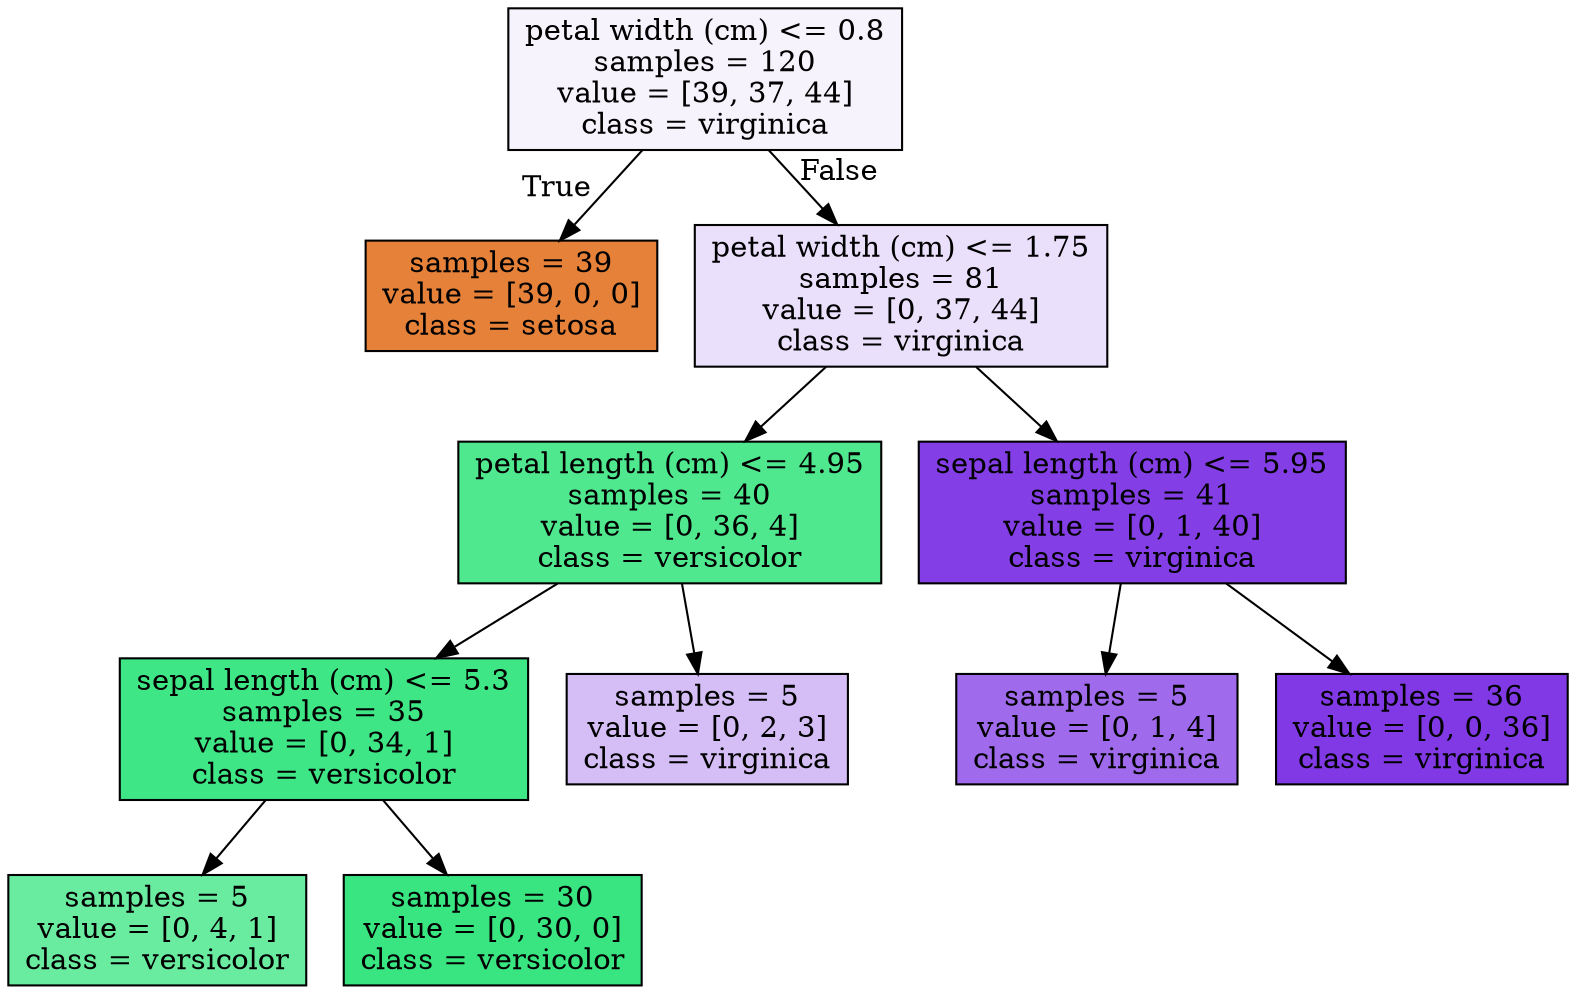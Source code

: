 digraph Tree {
node [shape=box, style="filled", color="black"] ;
0 [label="petal width (cm) <= 0.8\nsamples = 120\nvalue = [39, 37, 44]\nclass = virginica", fillcolor="#f7f3fd"] ;
1 [label="samples = 39\nvalue = [39, 0, 0]\nclass = setosa", fillcolor="#e58139"] ;
0 -> 1 [labeldistance=2.5, labelangle=45, headlabel="True"] ;
2 [label="petal width (cm) <= 1.75\nsamples = 81\nvalue = [0, 37, 44]\nclass = virginica", fillcolor="#ebe0fb"] ;
0 -> 2 [labeldistance=2.5, labelangle=-45, headlabel="False"] ;
3 [label="petal length (cm) <= 4.95\nsamples = 40\nvalue = [0, 36, 4]\nclass = versicolor", fillcolor="#4fe88f"] ;
2 -> 3 ;
4 [label="sepal length (cm) <= 5.3\nsamples = 35\nvalue = [0, 34, 1]\nclass = versicolor", fillcolor="#3fe685"] ;
3 -> 4 ;
5 [label="samples = 5\nvalue = [0, 4, 1]\nclass = versicolor", fillcolor="#6aeca0"] ;
4 -> 5 ;
6 [label="samples = 30\nvalue = [0, 30, 0]\nclass = versicolor", fillcolor="#39e581"] ;
4 -> 6 ;
7 [label="samples = 5\nvalue = [0, 2, 3]\nclass = virginica", fillcolor="#d5bdf6"] ;
3 -> 7 ;
8 [label="sepal length (cm) <= 5.95\nsamples = 41\nvalue = [0, 1, 40]\nclass = virginica", fillcolor="#843ee6"] ;
2 -> 8 ;
9 [label="samples = 5\nvalue = [0, 1, 4]\nclass = virginica", fillcolor="#a06aec"] ;
8 -> 9 ;
10 [label="samples = 36\nvalue = [0, 0, 36]\nclass = virginica", fillcolor="#8139e5"] ;
8 -> 10 ;
}